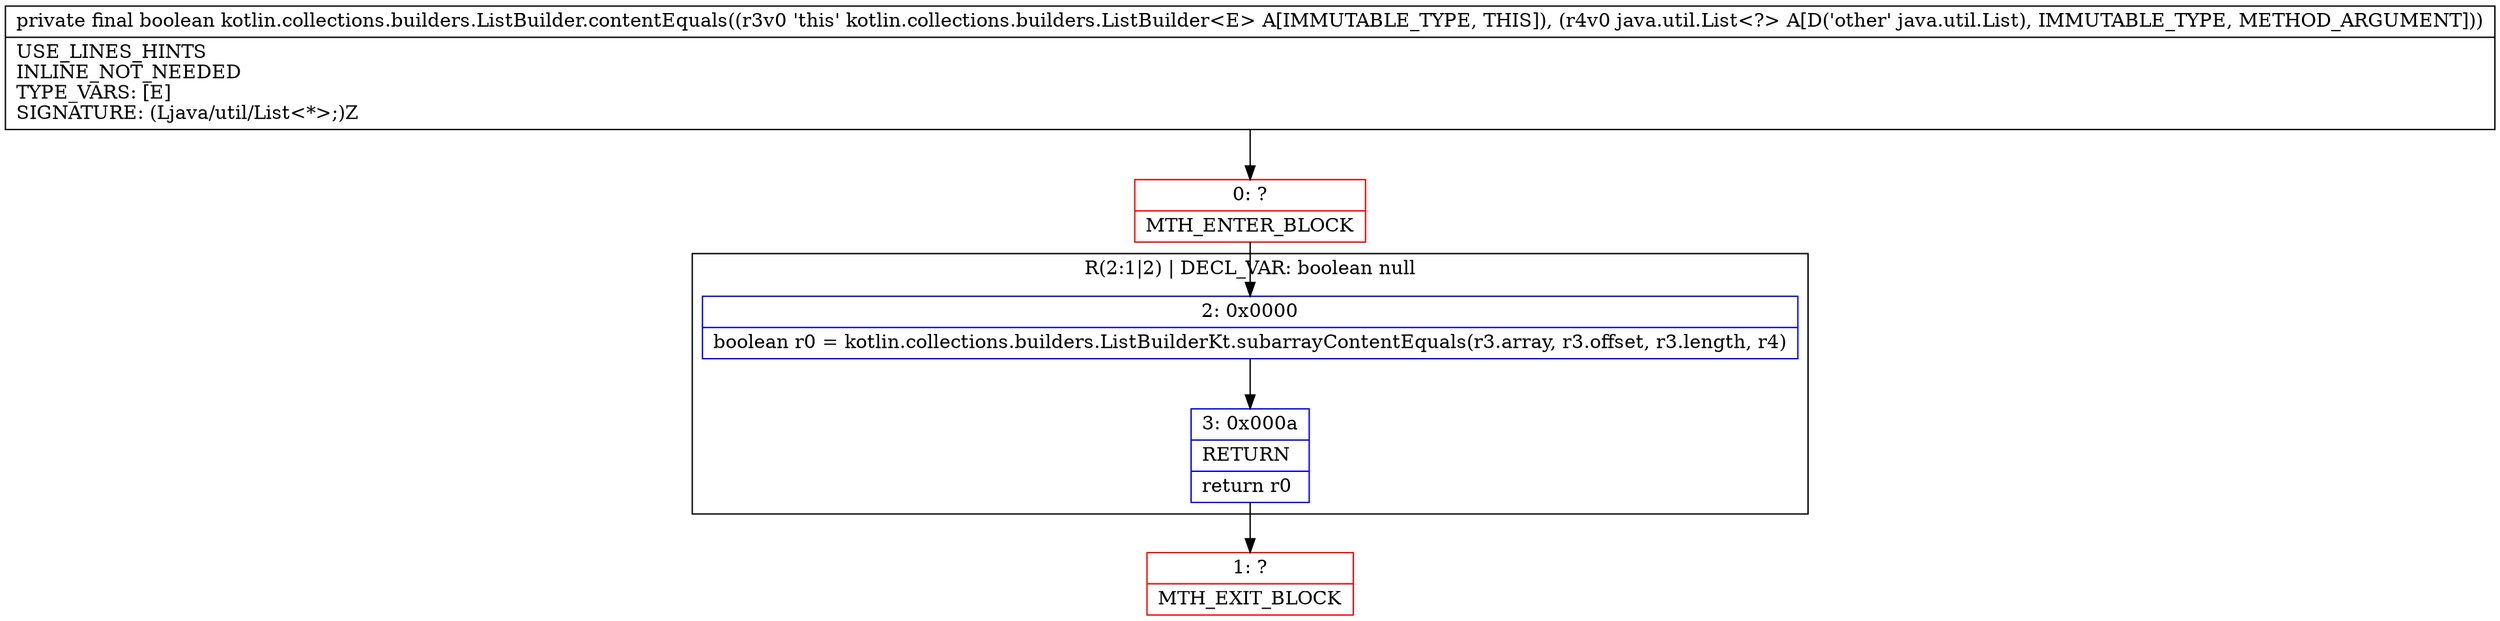 digraph "CFG forkotlin.collections.builders.ListBuilder.contentEquals(Ljava\/util\/List;)Z" {
subgraph cluster_Region_1407477030 {
label = "R(2:1|2) | DECL_VAR: boolean null\l";
node [shape=record,color=blue];
Node_2 [shape=record,label="{2\:\ 0x0000|boolean r0 = kotlin.collections.builders.ListBuilderKt.subarrayContentEquals(r3.array, r3.offset, r3.length, r4)\l}"];
Node_3 [shape=record,label="{3\:\ 0x000a|RETURN\l|return r0\l}"];
}
Node_0 [shape=record,color=red,label="{0\:\ ?|MTH_ENTER_BLOCK\l}"];
Node_1 [shape=record,color=red,label="{1\:\ ?|MTH_EXIT_BLOCK\l}"];
MethodNode[shape=record,label="{private final boolean kotlin.collections.builders.ListBuilder.contentEquals((r3v0 'this' kotlin.collections.builders.ListBuilder\<E\> A[IMMUTABLE_TYPE, THIS]), (r4v0 java.util.List\<?\> A[D('other' java.util.List), IMMUTABLE_TYPE, METHOD_ARGUMENT]))  | USE_LINES_HINTS\lINLINE_NOT_NEEDED\lTYPE_VARS: [E]\lSIGNATURE: (Ljava\/util\/List\<*\>;)Z\l}"];
MethodNode -> Node_0;Node_2 -> Node_3;
Node_3 -> Node_1;
Node_0 -> Node_2;
}


